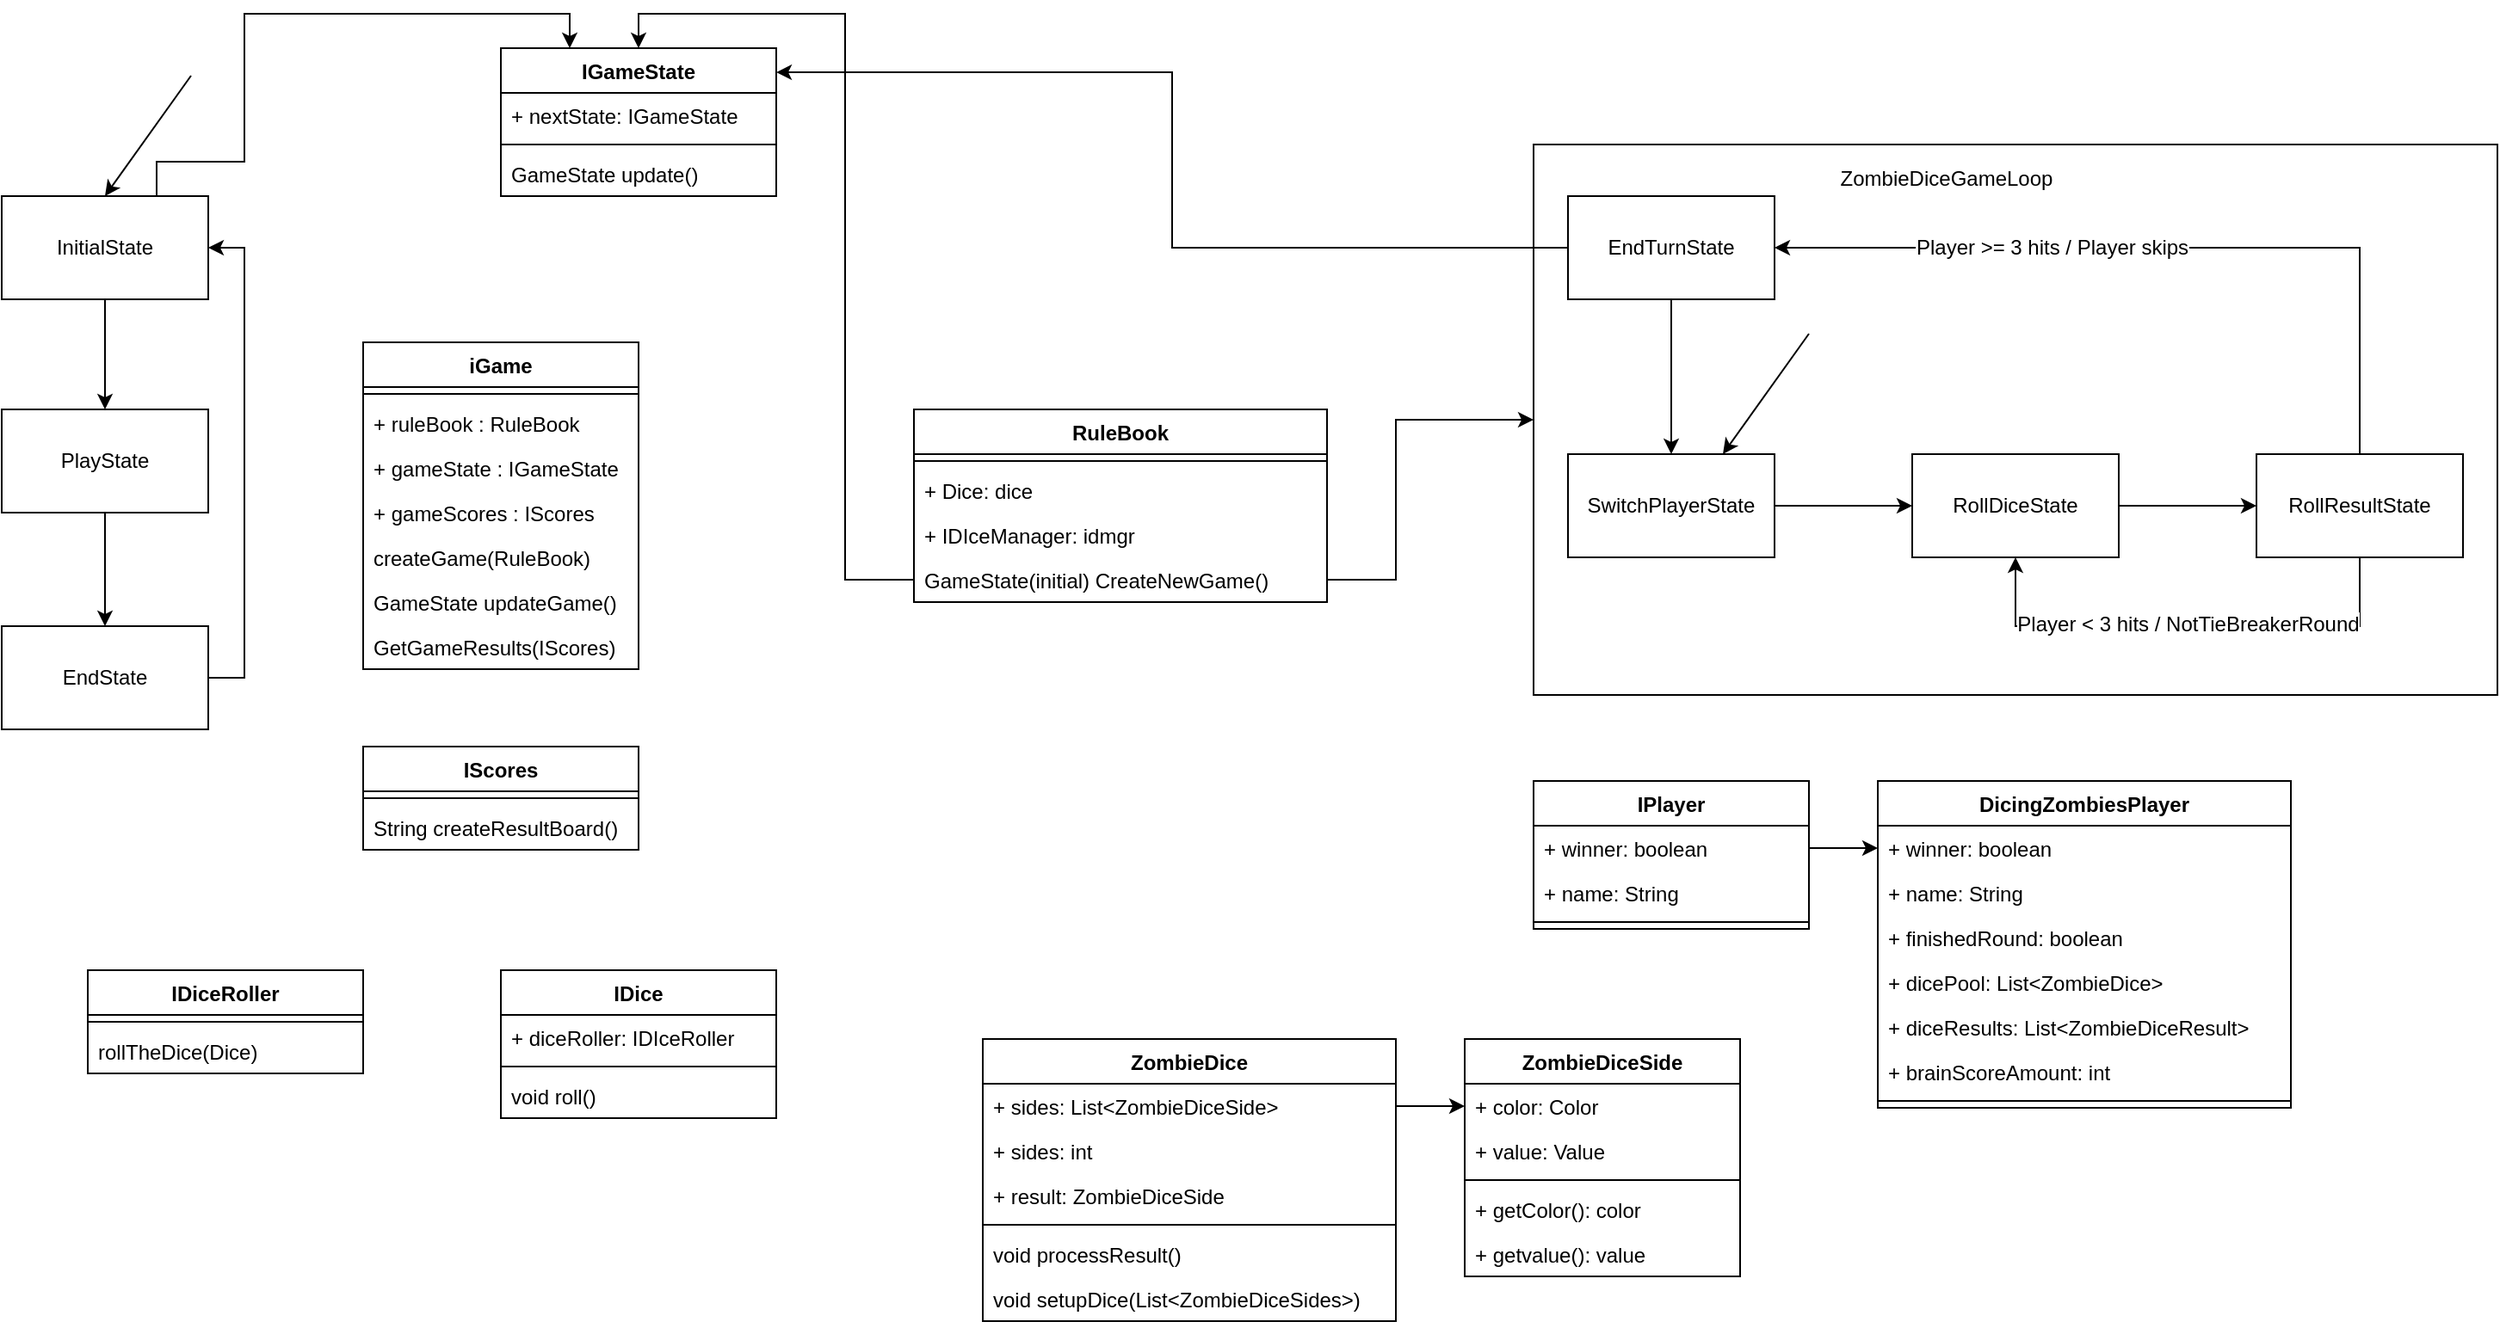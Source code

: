 <mxfile version="12.4.3" type="device" pages="1"><diagram id="Y9DKLKGN1FRlWJA68cGw" name="Page-1"><mxGraphModel dx="1673" dy="942" grid="1" gridSize="10" guides="1" tooltips="1" connect="1" arrows="1" fold="1" page="1" pageScale="1" pageWidth="3300" pageHeight="4681" math="0" shadow="0"><root><mxCell id="0"/><mxCell id="1" parent="0"/><mxCell id="IiKfLHHNJ83b9SnKh8jx-12" value="" style="rounded=0;whiteSpace=wrap;html=1;" vertex="1" parent="1"><mxGeometry x="920" y="400" width="560" height="320" as="geometry"/></mxCell><mxCell id="IiKfLHHNJ83b9SnKh8jx-3" style="edgeStyle=orthogonalEdgeStyle;rounded=0;orthogonalLoop=1;jettySize=auto;html=1;entryX=0;entryY=0.5;entryDx=0;entryDy=0;" edge="1" parent="1" source="IiKfLHHNJ83b9SnKh8jx-1" target="IiKfLHHNJ83b9SnKh8jx-2"><mxGeometry relative="1" as="geometry"/></mxCell><mxCell id="IiKfLHHNJ83b9SnKh8jx-11" style="edgeStyle=orthogonalEdgeStyle;rounded=0;orthogonalLoop=1;jettySize=auto;html=1;entryX=0.5;entryY=0;entryDx=0;entryDy=0;exitX=0.5;exitY=1;exitDx=0;exitDy=0;" edge="1" parent="1" source="IiKfLHHNJ83b9SnKh8jx-10" target="IiKfLHHNJ83b9SnKh8jx-1"><mxGeometry relative="1" as="geometry"/></mxCell><mxCell id="IiKfLHHNJ83b9SnKh8jx-1" value="&lt;div&gt;SwitchPlayerState&lt;/div&gt;" style="rounded=0;whiteSpace=wrap;html=1;" vertex="1" parent="1"><mxGeometry x="940" y="580" width="120" height="60" as="geometry"/></mxCell><mxCell id="IiKfLHHNJ83b9SnKh8jx-5" style="edgeStyle=orthogonalEdgeStyle;rounded=0;orthogonalLoop=1;jettySize=auto;html=1;" edge="1" parent="1" source="IiKfLHHNJ83b9SnKh8jx-2" target="IiKfLHHNJ83b9SnKh8jx-4"><mxGeometry relative="1" as="geometry"/></mxCell><mxCell id="IiKfLHHNJ83b9SnKh8jx-2" value="RollDiceState" style="rounded=0;whiteSpace=wrap;html=1;" vertex="1" parent="1"><mxGeometry x="1140" y="580" width="120" height="60" as="geometry"/></mxCell><mxCell id="IiKfLHHNJ83b9SnKh8jx-6" style="edgeStyle=orthogonalEdgeStyle;rounded=0;orthogonalLoop=1;jettySize=auto;html=1;entryX=0.5;entryY=1;entryDx=0;entryDy=0;exitX=0.5;exitY=1;exitDx=0;exitDy=0;" edge="1" parent="1" source="IiKfLHHNJ83b9SnKh8jx-4" target="IiKfLHHNJ83b9SnKh8jx-2"><mxGeometry relative="1" as="geometry"><Array as="points"><mxPoint x="1400" y="680"/><mxPoint x="1200" y="680"/></Array></mxGeometry></mxCell><mxCell id="IiKfLHHNJ83b9SnKh8jx-8" value="&lt;div&gt;Player &amp;lt; 3 hits / NotTieBreakerRound&lt;br&gt;&lt;/div&gt;" style="text;html=1;align=center;verticalAlign=middle;resizable=0;points=[];;labelBackgroundColor=#ffffff;" vertex="1" connectable="0" parent="IiKfLHHNJ83b9SnKh8jx-6"><mxGeometry x="-0.267" y="-1" relative="1" as="geometry"><mxPoint x="-37.59" y="-0.35" as="offset"/></mxGeometry></mxCell><mxCell id="IiKfLHHNJ83b9SnKh8jx-7" style="edgeStyle=orthogonalEdgeStyle;rounded=0;orthogonalLoop=1;jettySize=auto;html=1;entryX=1;entryY=0.5;entryDx=0;entryDy=0;exitX=0.5;exitY=0;exitDx=0;exitDy=0;" edge="1" parent="1" source="IiKfLHHNJ83b9SnKh8jx-4" target="IiKfLHHNJ83b9SnKh8jx-10"><mxGeometry relative="1" as="geometry"><Array as="points"><mxPoint x="1400" y="460"/></Array></mxGeometry></mxCell><mxCell id="IiKfLHHNJ83b9SnKh8jx-9" value="Player &amp;gt;= 3 hits / Player skips " style="text;html=1;align=center;verticalAlign=middle;resizable=0;points=[];;labelBackgroundColor=#ffffff;" vertex="1" connectable="0" parent="IiKfLHHNJ83b9SnKh8jx-7"><mxGeometry x="-0.291" y="-1" relative="1" as="geometry"><mxPoint x="-136.41" y="0.65" as="offset"/></mxGeometry></mxCell><mxCell id="IiKfLHHNJ83b9SnKh8jx-4" value="RollResultState" style="rounded=0;whiteSpace=wrap;html=1;" vertex="1" parent="1"><mxGeometry x="1340" y="580" width="120" height="60" as="geometry"/></mxCell><mxCell id="IiKfLHHNJ83b9SnKh8jx-70" style="edgeStyle=orthogonalEdgeStyle;rounded=0;orthogonalLoop=1;jettySize=auto;html=1;entryX=1;entryY=0.163;entryDx=0;entryDy=0;entryPerimeter=0;" edge="1" parent="1" source="IiKfLHHNJ83b9SnKh8jx-10" target="IiKfLHHNJ83b9SnKh8jx-29"><mxGeometry relative="1" as="geometry"/></mxCell><mxCell id="IiKfLHHNJ83b9SnKh8jx-10" value="EndTurnState" style="rounded=0;whiteSpace=wrap;html=1;" vertex="1" parent="1"><mxGeometry x="940" y="430" width="120" height="60" as="geometry"/></mxCell><mxCell id="IiKfLHHNJ83b9SnKh8jx-13" value="ZombieDiceGameLoop" style="text;html=1;strokeColor=none;fillColor=none;align=center;verticalAlign=middle;whiteSpace=wrap;rounded=0;" vertex="1" parent="1"><mxGeometry x="1140" y="410" width="40" height="20" as="geometry"/></mxCell><mxCell id="IiKfLHHNJ83b9SnKh8jx-19" value="RuleBook" style="swimlane;fontStyle=1;align=center;verticalAlign=top;childLayout=stackLayout;horizontal=1;startSize=26;horizontalStack=0;resizeParent=1;resizeParentMax=0;resizeLast=0;collapsible=1;marginBottom=0;" vertex="1" parent="1"><mxGeometry x="560" y="554" width="240" height="112" as="geometry"/></mxCell><mxCell id="IiKfLHHNJ83b9SnKh8jx-21" value="" style="line;strokeWidth=1;fillColor=none;align=left;verticalAlign=middle;spacingTop=-1;spacingLeft=3;spacingRight=3;rotatable=0;labelPosition=right;points=[];portConstraint=eastwest;" vertex="1" parent="IiKfLHHNJ83b9SnKh8jx-19"><mxGeometry y="26" width="240" height="8" as="geometry"/></mxCell><mxCell id="IiKfLHHNJ83b9SnKh8jx-44" value="+ Dice: dice" style="text;strokeColor=none;fillColor=none;align=left;verticalAlign=top;spacingLeft=4;spacingRight=4;overflow=hidden;rotatable=0;points=[[0,0.5],[1,0.5]];portConstraint=eastwest;" vertex="1" parent="IiKfLHHNJ83b9SnKh8jx-19"><mxGeometry y="34" width="240" height="26" as="geometry"/></mxCell><mxCell id="IiKfLHHNJ83b9SnKh8jx-56" value="+ IDIceManager: idmgr" style="text;strokeColor=none;fillColor=none;align=left;verticalAlign=top;spacingLeft=4;spacingRight=4;overflow=hidden;rotatable=0;points=[[0,0.5],[1,0.5]];portConstraint=eastwest;" vertex="1" parent="IiKfLHHNJ83b9SnKh8jx-19"><mxGeometry y="60" width="240" height="26" as="geometry"/></mxCell><mxCell id="IiKfLHHNJ83b9SnKh8jx-22" value="GameState(initial) CreateNewGame()" style="text;strokeColor=none;fillColor=none;align=left;verticalAlign=top;spacingLeft=4;spacingRight=4;overflow=hidden;rotatable=0;points=[[0,0.5],[1,0.5]];portConstraint=eastwest;" vertex="1" parent="IiKfLHHNJ83b9SnKh8jx-19"><mxGeometry y="86" width="240" height="26" as="geometry"/></mxCell><mxCell id="IiKfLHHNJ83b9SnKh8jx-24" value="iGame" style="swimlane;fontStyle=1;align=center;verticalAlign=top;childLayout=stackLayout;horizontal=1;startSize=26;horizontalStack=0;resizeParent=1;resizeParentMax=0;resizeLast=0;collapsible=1;marginBottom=0;" vertex="1" parent="1"><mxGeometry x="240" y="515" width="160" height="190" as="geometry"/></mxCell><mxCell id="IiKfLHHNJ83b9SnKh8jx-25" value="" style="line;strokeWidth=1;fillColor=none;align=left;verticalAlign=middle;spacingTop=-1;spacingLeft=3;spacingRight=3;rotatable=0;labelPosition=right;points=[];portConstraint=eastwest;" vertex="1" parent="IiKfLHHNJ83b9SnKh8jx-24"><mxGeometry y="26" width="160" height="8" as="geometry"/></mxCell><mxCell id="IiKfLHHNJ83b9SnKh8jx-58" value="+ ruleBook : RuleBook " style="text;strokeColor=none;fillColor=none;align=left;verticalAlign=top;spacingLeft=4;spacingRight=4;overflow=hidden;rotatable=0;points=[[0,0.5],[1,0.5]];portConstraint=eastwest;" vertex="1" parent="IiKfLHHNJ83b9SnKh8jx-24"><mxGeometry y="34" width="160" height="26" as="geometry"/></mxCell><mxCell id="IiKfLHHNJ83b9SnKh8jx-57" value="+ gameState : IGameState" style="text;strokeColor=none;fillColor=none;align=left;verticalAlign=top;spacingLeft=4;spacingRight=4;overflow=hidden;rotatable=0;points=[[0,0.5],[1,0.5]];portConstraint=eastwest;" vertex="1" parent="IiKfLHHNJ83b9SnKh8jx-24"><mxGeometry y="60" width="160" height="26" as="geometry"/></mxCell><mxCell id="IiKfLHHNJ83b9SnKh8jx-116" value="+ gameScores : IScores" style="text;strokeColor=none;fillColor=none;align=left;verticalAlign=top;spacingLeft=4;spacingRight=4;overflow=hidden;rotatable=0;points=[[0,0.5],[1,0.5]];portConstraint=eastwest;" vertex="1" parent="IiKfLHHNJ83b9SnKh8jx-24"><mxGeometry y="86" width="160" height="26" as="geometry"/></mxCell><mxCell id="IiKfLHHNJ83b9SnKh8jx-26" value="createGame(RuleBook)" style="text;strokeColor=none;fillColor=none;align=left;verticalAlign=top;spacingLeft=4;spacingRight=4;overflow=hidden;rotatable=0;points=[[0,0.5],[1,0.5]];portConstraint=eastwest;" vertex="1" parent="IiKfLHHNJ83b9SnKh8jx-24"><mxGeometry y="112" width="160" height="26" as="geometry"/></mxCell><mxCell id="IiKfLHHNJ83b9SnKh8jx-27" value="GameState updateGame()" style="text;strokeColor=none;fillColor=none;align=left;verticalAlign=top;spacingLeft=4;spacingRight=4;overflow=hidden;rotatable=0;points=[[0,0.5],[1,0.5]];portConstraint=eastwest;" vertex="1" parent="IiKfLHHNJ83b9SnKh8jx-24"><mxGeometry y="138" width="160" height="26" as="geometry"/></mxCell><mxCell id="IiKfLHHNJ83b9SnKh8jx-115" value="GetGameResults(IScores)" style="text;strokeColor=none;fillColor=none;align=left;verticalAlign=top;spacingLeft=4;spacingRight=4;overflow=hidden;rotatable=0;points=[[0,0.5],[1,0.5]];portConstraint=eastwest;" vertex="1" parent="IiKfLHHNJ83b9SnKh8jx-24"><mxGeometry y="164" width="160" height="26" as="geometry"/></mxCell><mxCell id="IiKfLHHNJ83b9SnKh8jx-28" style="edgeStyle=orthogonalEdgeStyle;rounded=0;orthogonalLoop=1;jettySize=auto;html=1;entryX=0;entryY=0.5;entryDx=0;entryDy=0;" edge="1" parent="1" source="IiKfLHHNJ83b9SnKh8jx-22" target="IiKfLHHNJ83b9SnKh8jx-12"><mxGeometry relative="1" as="geometry"><Array as="points"><mxPoint x="840" y="653"/><mxPoint x="840" y="560"/></Array></mxGeometry></mxCell><mxCell id="IiKfLHHNJ83b9SnKh8jx-29" value="IGameState" style="swimlane;fontStyle=1;align=center;verticalAlign=top;childLayout=stackLayout;horizontal=1;startSize=26;horizontalStack=0;resizeParent=1;resizeParentMax=0;resizeLast=0;collapsible=1;marginBottom=0;" vertex="1" parent="1"><mxGeometry x="320" y="344" width="160" height="86" as="geometry"/></mxCell><mxCell id="IiKfLHHNJ83b9SnKh8jx-67" value="+ nextState: IGameState" style="text;strokeColor=none;fillColor=none;align=left;verticalAlign=top;spacingLeft=4;spacingRight=4;overflow=hidden;rotatable=0;points=[[0,0.5],[1,0.5]];portConstraint=eastwest;" vertex="1" parent="IiKfLHHNJ83b9SnKh8jx-29"><mxGeometry y="26" width="160" height="26" as="geometry"/></mxCell><mxCell id="IiKfLHHNJ83b9SnKh8jx-30" value="" style="line;strokeWidth=1;fillColor=none;align=left;verticalAlign=middle;spacingTop=-1;spacingLeft=3;spacingRight=3;rotatable=0;labelPosition=right;points=[];portConstraint=eastwest;" vertex="1" parent="IiKfLHHNJ83b9SnKh8jx-29"><mxGeometry y="52" width="160" height="8" as="geometry"/></mxCell><mxCell id="IiKfLHHNJ83b9SnKh8jx-31" value="GameState update()" style="text;strokeColor=none;fillColor=none;align=left;verticalAlign=top;spacingLeft=4;spacingRight=4;overflow=hidden;rotatable=0;points=[[0,0.5],[1,0.5]];portConstraint=eastwest;" vertex="1" parent="IiKfLHHNJ83b9SnKh8jx-29"><mxGeometry y="60" width="160" height="26" as="geometry"/></mxCell><mxCell id="IiKfLHHNJ83b9SnKh8jx-37" value="IScores" style="swimlane;fontStyle=1;align=center;verticalAlign=top;childLayout=stackLayout;horizontal=1;startSize=26;horizontalStack=0;resizeParent=1;resizeParentMax=0;resizeLast=0;collapsible=1;marginBottom=0;" vertex="1" parent="1"><mxGeometry x="240" y="750" width="160" height="60" as="geometry"/></mxCell><mxCell id="IiKfLHHNJ83b9SnKh8jx-38" value="" style="line;strokeWidth=1;fillColor=none;align=left;verticalAlign=middle;spacingTop=-1;spacingLeft=3;spacingRight=3;rotatable=0;labelPosition=right;points=[];portConstraint=eastwest;" vertex="1" parent="IiKfLHHNJ83b9SnKh8jx-37"><mxGeometry y="26" width="160" height="8" as="geometry"/></mxCell><mxCell id="IiKfLHHNJ83b9SnKh8jx-39" value="String createResultBoard()" style="text;strokeColor=none;fillColor=none;align=left;verticalAlign=top;spacingLeft=4;spacingRight=4;overflow=hidden;rotatable=0;points=[[0,0.5],[1,0.5]];portConstraint=eastwest;" vertex="1" parent="IiKfLHHNJ83b9SnKh8jx-37"><mxGeometry y="34" width="160" height="26" as="geometry"/></mxCell><mxCell id="IiKfLHHNJ83b9SnKh8jx-40" value="IDice" style="swimlane;fontStyle=1;align=center;verticalAlign=top;childLayout=stackLayout;horizontal=1;startSize=26;horizontalStack=0;resizeParent=1;resizeParentMax=0;resizeLast=0;collapsible=1;marginBottom=0;" vertex="1" parent="1"><mxGeometry x="320" y="880" width="160" height="86" as="geometry"/></mxCell><mxCell id="IiKfLHHNJ83b9SnKh8jx-113" value="+ diceRoller: IDIceRoller" style="text;strokeColor=none;fillColor=none;align=left;verticalAlign=top;spacingLeft=4;spacingRight=4;overflow=hidden;rotatable=0;points=[[0,0.5],[1,0.5]];portConstraint=eastwest;" vertex="1" parent="IiKfLHHNJ83b9SnKh8jx-40"><mxGeometry y="26" width="160" height="26" as="geometry"/></mxCell><mxCell id="IiKfLHHNJ83b9SnKh8jx-41" value="" style="line;strokeWidth=1;fillColor=none;align=left;verticalAlign=middle;spacingTop=-1;spacingLeft=3;spacingRight=3;rotatable=0;labelPosition=right;points=[];portConstraint=eastwest;" vertex="1" parent="IiKfLHHNJ83b9SnKh8jx-40"><mxGeometry y="52" width="160" height="8" as="geometry"/></mxCell><mxCell id="IiKfLHHNJ83b9SnKh8jx-42" value="void roll()" style="text;strokeColor=none;fillColor=none;align=left;verticalAlign=top;spacingLeft=4;spacingRight=4;overflow=hidden;rotatable=0;points=[[0,0.5],[1,0.5]];portConstraint=eastwest;" vertex="1" parent="IiKfLHHNJ83b9SnKh8jx-40"><mxGeometry y="60" width="160" height="26" as="geometry"/></mxCell><mxCell id="IiKfLHHNJ83b9SnKh8jx-52" value="IDiceRoller" style="swimlane;fontStyle=1;align=center;verticalAlign=top;childLayout=stackLayout;horizontal=1;startSize=26;horizontalStack=0;resizeParent=1;resizeParentMax=0;resizeLast=0;collapsible=1;marginBottom=0;" vertex="1" parent="1"><mxGeometry x="80" y="880" width="160" height="60" as="geometry"/></mxCell><mxCell id="IiKfLHHNJ83b9SnKh8jx-53" value="" style="line;strokeWidth=1;fillColor=none;align=left;verticalAlign=middle;spacingTop=-1;spacingLeft=3;spacingRight=3;rotatable=0;labelPosition=right;points=[];portConstraint=eastwest;" vertex="1" parent="IiKfLHHNJ83b9SnKh8jx-52"><mxGeometry y="26" width="160" height="8" as="geometry"/></mxCell><mxCell id="IiKfLHHNJ83b9SnKh8jx-54" value="rollTheDice(Dice)" style="text;strokeColor=none;fillColor=none;align=left;verticalAlign=top;spacingLeft=4;spacingRight=4;overflow=hidden;rotatable=0;points=[[0,0.5],[1,0.5]];portConstraint=eastwest;" vertex="1" parent="IiKfLHHNJ83b9SnKh8jx-52"><mxGeometry y="34" width="160" height="26" as="geometry"/></mxCell><mxCell id="IiKfLHHNJ83b9SnKh8jx-63" style="edgeStyle=orthogonalEdgeStyle;rounded=0;orthogonalLoop=1;jettySize=auto;html=1;exitX=0.5;exitY=1;exitDx=0;exitDy=0;" edge="1" parent="1" source="IiKfLHHNJ83b9SnKh8jx-59" target="IiKfLHHNJ83b9SnKh8jx-60"><mxGeometry relative="1" as="geometry"/></mxCell><mxCell id="IiKfLHHNJ83b9SnKh8jx-72" style="edgeStyle=orthogonalEdgeStyle;rounded=0;orthogonalLoop=1;jettySize=auto;html=1;exitX=0.75;exitY=0;exitDx=0;exitDy=0;entryX=0.25;entryY=0;entryDx=0;entryDy=0;" edge="1" parent="1" source="IiKfLHHNJ83b9SnKh8jx-59" target="IiKfLHHNJ83b9SnKh8jx-29"><mxGeometry relative="1" as="geometry"><Array as="points"><mxPoint x="120" y="410"/><mxPoint x="171" y="410"/><mxPoint x="171" y="324"/><mxPoint x="360" y="324"/></Array></mxGeometry></mxCell><mxCell id="IiKfLHHNJ83b9SnKh8jx-59" value="InitialState" style="rounded=0;whiteSpace=wrap;html=1;" vertex="1" parent="1"><mxGeometry x="30" y="430" width="120" height="60" as="geometry"/></mxCell><mxCell id="IiKfLHHNJ83b9SnKh8jx-64" style="edgeStyle=orthogonalEdgeStyle;rounded=0;orthogonalLoop=1;jettySize=auto;html=1;exitX=0.5;exitY=1;exitDx=0;exitDy=0;" edge="1" parent="1" source="IiKfLHHNJ83b9SnKh8jx-60" target="IiKfLHHNJ83b9SnKh8jx-61"><mxGeometry relative="1" as="geometry"/></mxCell><mxCell id="IiKfLHHNJ83b9SnKh8jx-60" value="PlayState" style="rounded=0;whiteSpace=wrap;html=1;" vertex="1" parent="1"><mxGeometry x="30" y="554" width="120" height="60" as="geometry"/></mxCell><mxCell id="IiKfLHHNJ83b9SnKh8jx-65" style="edgeStyle=orthogonalEdgeStyle;rounded=0;orthogonalLoop=1;jettySize=auto;html=1;entryX=1;entryY=0.5;entryDx=0;entryDy=0;" edge="1" parent="1" source="IiKfLHHNJ83b9SnKh8jx-61" target="IiKfLHHNJ83b9SnKh8jx-59"><mxGeometry relative="1" as="geometry"><Array as="points"><mxPoint x="171" y="710"/><mxPoint x="171" y="460"/></Array></mxGeometry></mxCell><mxCell id="IiKfLHHNJ83b9SnKh8jx-61" value="EndState" style="rounded=0;whiteSpace=wrap;html=1;" vertex="1" parent="1"><mxGeometry x="30" y="680" width="120" height="60" as="geometry"/></mxCell><mxCell id="IiKfLHHNJ83b9SnKh8jx-62" value="" style="endArrow=classic;html=1;entryX=0.5;entryY=0;entryDx=0;entryDy=0;" edge="1" parent="1" target="IiKfLHHNJ83b9SnKh8jx-59"><mxGeometry width="50" height="50" relative="1" as="geometry"><mxPoint x="140" y="360" as="sourcePoint"/><mxPoint x="200" y="340" as="targetPoint"/></mxGeometry></mxCell><mxCell id="IiKfLHHNJ83b9SnKh8jx-69" style="edgeStyle=orthogonalEdgeStyle;rounded=0;orthogonalLoop=1;jettySize=auto;html=1;exitX=0;exitY=0.5;exitDx=0;exitDy=0;entryX=0.5;entryY=0;entryDx=0;entryDy=0;" edge="1" parent="1" source="IiKfLHHNJ83b9SnKh8jx-22" target="IiKfLHHNJ83b9SnKh8jx-29"><mxGeometry relative="1" as="geometry"><mxPoint x="610.529" y="679.176" as="sourcePoint"/></mxGeometry></mxCell><mxCell id="IiKfLHHNJ83b9SnKh8jx-73" value="IPlayer" style="swimlane;fontStyle=1;align=center;verticalAlign=top;childLayout=stackLayout;horizontal=1;startSize=26;horizontalStack=0;resizeParent=1;resizeParentMax=0;resizeLast=0;collapsible=1;marginBottom=0;" vertex="1" parent="1"><mxGeometry x="920" y="770" width="160" height="86" as="geometry"/></mxCell><mxCell id="IiKfLHHNJ83b9SnKh8jx-76" value="+ winner: boolean" style="text;strokeColor=none;fillColor=none;align=left;verticalAlign=top;spacingLeft=4;spacingRight=4;overflow=hidden;rotatable=0;points=[[0,0.5],[1,0.5]];portConstraint=eastwest;" vertex="1" parent="IiKfLHHNJ83b9SnKh8jx-73"><mxGeometry y="26" width="160" height="26" as="geometry"/></mxCell><mxCell id="IiKfLHHNJ83b9SnKh8jx-77" value="+ name: String" style="text;strokeColor=none;fillColor=none;align=left;verticalAlign=top;spacingLeft=4;spacingRight=4;overflow=hidden;rotatable=0;points=[[0,0.5],[1,0.5]];portConstraint=eastwest;" vertex="1" parent="IiKfLHHNJ83b9SnKh8jx-73"><mxGeometry y="52" width="160" height="26" as="geometry"/></mxCell><mxCell id="IiKfLHHNJ83b9SnKh8jx-74" value="" style="line;strokeWidth=1;fillColor=none;align=left;verticalAlign=middle;spacingTop=-1;spacingLeft=3;spacingRight=3;rotatable=0;labelPosition=right;points=[];portConstraint=eastwest;" vertex="1" parent="IiKfLHHNJ83b9SnKh8jx-73"><mxGeometry y="78" width="160" height="8" as="geometry"/></mxCell><mxCell id="IiKfLHHNJ83b9SnKh8jx-78" value="" style="endArrow=classic;html=1;entryX=0.5;entryY=0;entryDx=0;entryDy=0;" edge="1" parent="1"><mxGeometry width="50" height="50" relative="1" as="geometry"><mxPoint x="1080" y="510" as="sourcePoint"/><mxPoint x="1030" y="580" as="targetPoint"/></mxGeometry></mxCell><mxCell id="IiKfLHHNJ83b9SnKh8jx-79" value="DicingZombiesPlayer" style="swimlane;fontStyle=1;align=center;verticalAlign=top;childLayout=stackLayout;horizontal=1;startSize=26;horizontalStack=0;resizeParent=1;resizeParentMax=0;resizeLast=0;collapsible=1;marginBottom=0;" vertex="1" parent="1"><mxGeometry x="1120" y="770" width="240" height="190" as="geometry"/></mxCell><mxCell id="IiKfLHHNJ83b9SnKh8jx-80" value="+ winner: boolean" style="text;strokeColor=none;fillColor=none;align=left;verticalAlign=top;spacingLeft=4;spacingRight=4;overflow=hidden;rotatable=0;points=[[0,0.5],[1,0.5]];portConstraint=eastwest;" vertex="1" parent="IiKfLHHNJ83b9SnKh8jx-79"><mxGeometry y="26" width="240" height="26" as="geometry"/></mxCell><mxCell id="IiKfLHHNJ83b9SnKh8jx-81" value="+ name: String" style="text;strokeColor=none;fillColor=none;align=left;verticalAlign=top;spacingLeft=4;spacingRight=4;overflow=hidden;rotatable=0;points=[[0,0.5],[1,0.5]];portConstraint=eastwest;" vertex="1" parent="IiKfLHHNJ83b9SnKh8jx-79"><mxGeometry y="52" width="240" height="26" as="geometry"/></mxCell><mxCell id="IiKfLHHNJ83b9SnKh8jx-83" value="+ finishedRound: boolean" style="text;strokeColor=none;fillColor=none;align=left;verticalAlign=top;spacingLeft=4;spacingRight=4;overflow=hidden;rotatable=0;points=[[0,0.5],[1,0.5]];portConstraint=eastwest;" vertex="1" parent="IiKfLHHNJ83b9SnKh8jx-79"><mxGeometry y="78" width="240" height="26" as="geometry"/></mxCell><mxCell id="IiKfLHHNJ83b9SnKh8jx-88" value="+ dicePool: List&lt;ZombieDice&gt;" style="text;strokeColor=none;fillColor=none;align=left;verticalAlign=top;spacingLeft=4;spacingRight=4;overflow=hidden;rotatable=0;points=[[0,0.5],[1,0.5]];portConstraint=eastwest;" vertex="1" parent="IiKfLHHNJ83b9SnKh8jx-79"><mxGeometry y="104" width="240" height="26" as="geometry"/></mxCell><mxCell id="IiKfLHHNJ83b9SnKh8jx-85" value="+ diceResults: List&lt;ZombieDiceResult&gt;" style="text;strokeColor=none;fillColor=none;align=left;verticalAlign=top;spacingLeft=4;spacingRight=4;overflow=hidden;rotatable=0;points=[[0,0.5],[1,0.5]];portConstraint=eastwest;" vertex="1" parent="IiKfLHHNJ83b9SnKh8jx-79"><mxGeometry y="130" width="240" height="26" as="geometry"/></mxCell><mxCell id="IiKfLHHNJ83b9SnKh8jx-87" value="+ brainScoreAmount: int" style="text;strokeColor=none;fillColor=none;align=left;verticalAlign=top;spacingLeft=4;spacingRight=4;overflow=hidden;rotatable=0;points=[[0,0.5],[1,0.5]];portConstraint=eastwest;" vertex="1" parent="IiKfLHHNJ83b9SnKh8jx-79"><mxGeometry y="156" width="240" height="26" as="geometry"/></mxCell><mxCell id="IiKfLHHNJ83b9SnKh8jx-82" value="" style="line;strokeWidth=1;fillColor=none;align=left;verticalAlign=middle;spacingTop=-1;spacingLeft=3;spacingRight=3;rotatable=0;labelPosition=right;points=[];portConstraint=eastwest;" vertex="1" parent="IiKfLHHNJ83b9SnKh8jx-79"><mxGeometry y="182" width="240" height="8" as="geometry"/></mxCell><mxCell id="IiKfLHHNJ83b9SnKh8jx-84" style="edgeStyle=orthogonalEdgeStyle;rounded=0;orthogonalLoop=1;jettySize=auto;html=1;exitX=1;exitY=0.5;exitDx=0;exitDy=0;entryX=0;entryY=0.5;entryDx=0;entryDy=0;" edge="1" parent="1" source="IiKfLHHNJ83b9SnKh8jx-76" target="IiKfLHHNJ83b9SnKh8jx-80"><mxGeometry relative="1" as="geometry"/></mxCell><mxCell id="IiKfLHHNJ83b9SnKh8jx-98" value="ZombieDice" style="swimlane;fontStyle=1;align=center;verticalAlign=top;childLayout=stackLayout;horizontal=1;startSize=26;horizontalStack=0;resizeParent=1;resizeParentMax=0;resizeLast=0;collapsible=1;marginBottom=0;" vertex="1" parent="1"><mxGeometry x="600" y="920" width="240" height="164" as="geometry"/></mxCell><mxCell id="IiKfLHHNJ83b9SnKh8jx-99" value="+ sides: List&lt;ZombieDiceSide&gt;" style="text;strokeColor=none;fillColor=none;align=left;verticalAlign=top;spacingLeft=4;spacingRight=4;overflow=hidden;rotatable=0;points=[[0,0.5],[1,0.5]];portConstraint=eastwest;" vertex="1" parent="IiKfLHHNJ83b9SnKh8jx-98"><mxGeometry y="26" width="240" height="26" as="geometry"/></mxCell><mxCell id="IiKfLHHNJ83b9SnKh8jx-111" value="+ sides: int" style="text;strokeColor=none;fillColor=none;align=left;verticalAlign=top;spacingLeft=4;spacingRight=4;overflow=hidden;rotatable=0;points=[[0,0.5],[1,0.5]];portConstraint=eastwest;" vertex="1" parent="IiKfLHHNJ83b9SnKh8jx-98"><mxGeometry y="52" width="240" height="26" as="geometry"/></mxCell><mxCell id="IiKfLHHNJ83b9SnKh8jx-109" value="+ result: ZombieDiceSide" style="text;strokeColor=none;fillColor=none;align=left;verticalAlign=top;spacingLeft=4;spacingRight=4;overflow=hidden;rotatable=0;points=[[0,0.5],[1,0.5]];portConstraint=eastwest;" vertex="1" parent="IiKfLHHNJ83b9SnKh8jx-98"><mxGeometry y="78" width="240" height="26" as="geometry"/></mxCell><mxCell id="IiKfLHHNJ83b9SnKh8jx-100" value="" style="line;strokeWidth=1;fillColor=none;align=left;verticalAlign=middle;spacingTop=-1;spacingLeft=3;spacingRight=3;rotatable=0;labelPosition=right;points=[];portConstraint=eastwest;" vertex="1" parent="IiKfLHHNJ83b9SnKh8jx-98"><mxGeometry y="104" width="240" height="8" as="geometry"/></mxCell><mxCell id="IiKfLHHNJ83b9SnKh8jx-101" value="void processResult()" style="text;strokeColor=none;fillColor=none;align=left;verticalAlign=top;spacingLeft=4;spacingRight=4;overflow=hidden;rotatable=0;points=[[0,0.5],[1,0.5]];portConstraint=eastwest;" vertex="1" parent="IiKfLHHNJ83b9SnKh8jx-98"><mxGeometry y="112" width="240" height="26" as="geometry"/></mxCell><mxCell id="IiKfLHHNJ83b9SnKh8jx-110" value="void setupDice(List&lt;ZombieDiceSides&gt;)" style="text;strokeColor=none;fillColor=none;align=left;verticalAlign=top;spacingLeft=4;spacingRight=4;overflow=hidden;rotatable=0;points=[[0,0.5],[1,0.5]];portConstraint=eastwest;" vertex="1" parent="IiKfLHHNJ83b9SnKh8jx-98"><mxGeometry y="138" width="240" height="26" as="geometry"/></mxCell><mxCell id="IiKfLHHNJ83b9SnKh8jx-102" value="ZombieDiceSide" style="swimlane;fontStyle=1;align=center;verticalAlign=top;childLayout=stackLayout;horizontal=1;startSize=26;horizontalStack=0;resizeParent=1;resizeParentMax=0;resizeLast=0;collapsible=1;marginBottom=0;" vertex="1" parent="1"><mxGeometry x="880" y="920" width="160" height="138" as="geometry"/></mxCell><mxCell id="IiKfLHHNJ83b9SnKh8jx-103" value="+ color: Color" style="text;strokeColor=none;fillColor=none;align=left;verticalAlign=top;spacingLeft=4;spacingRight=4;overflow=hidden;rotatable=0;points=[[0,0.5],[1,0.5]];portConstraint=eastwest;" vertex="1" parent="IiKfLHHNJ83b9SnKh8jx-102"><mxGeometry y="26" width="160" height="26" as="geometry"/></mxCell><mxCell id="IiKfLHHNJ83b9SnKh8jx-106" value="+ value: Value" style="text;strokeColor=none;fillColor=none;align=left;verticalAlign=top;spacingLeft=4;spacingRight=4;overflow=hidden;rotatable=0;points=[[0,0.5],[1,0.5]];portConstraint=eastwest;" vertex="1" parent="IiKfLHHNJ83b9SnKh8jx-102"><mxGeometry y="52" width="160" height="26" as="geometry"/></mxCell><mxCell id="IiKfLHHNJ83b9SnKh8jx-104" value="" style="line;strokeWidth=1;fillColor=none;align=left;verticalAlign=middle;spacingTop=-1;spacingLeft=3;spacingRight=3;rotatable=0;labelPosition=right;points=[];portConstraint=eastwest;" vertex="1" parent="IiKfLHHNJ83b9SnKh8jx-102"><mxGeometry y="78" width="160" height="8" as="geometry"/></mxCell><mxCell id="IiKfLHHNJ83b9SnKh8jx-105" value="+ getColor(): color" style="text;strokeColor=none;fillColor=none;align=left;verticalAlign=top;spacingLeft=4;spacingRight=4;overflow=hidden;rotatable=0;points=[[0,0.5],[1,0.5]];portConstraint=eastwest;" vertex="1" parent="IiKfLHHNJ83b9SnKh8jx-102"><mxGeometry y="86" width="160" height="26" as="geometry"/></mxCell><mxCell id="IiKfLHHNJ83b9SnKh8jx-107" value="+ getvalue(): value" style="text;strokeColor=none;fillColor=none;align=left;verticalAlign=top;spacingLeft=4;spacingRight=4;overflow=hidden;rotatable=0;points=[[0,0.5],[1,0.5]];portConstraint=eastwest;" vertex="1" parent="IiKfLHHNJ83b9SnKh8jx-102"><mxGeometry y="112" width="160" height="26" as="geometry"/></mxCell><mxCell id="IiKfLHHNJ83b9SnKh8jx-108" style="edgeStyle=orthogonalEdgeStyle;rounded=0;orthogonalLoop=1;jettySize=auto;html=1;exitX=1;exitY=0.5;exitDx=0;exitDy=0;entryX=0;entryY=0.5;entryDx=0;entryDy=0;" edge="1" parent="1" source="IiKfLHHNJ83b9SnKh8jx-99" target="IiKfLHHNJ83b9SnKh8jx-103"><mxGeometry relative="1" as="geometry"/></mxCell></root></mxGraphModel></diagram></mxfile>